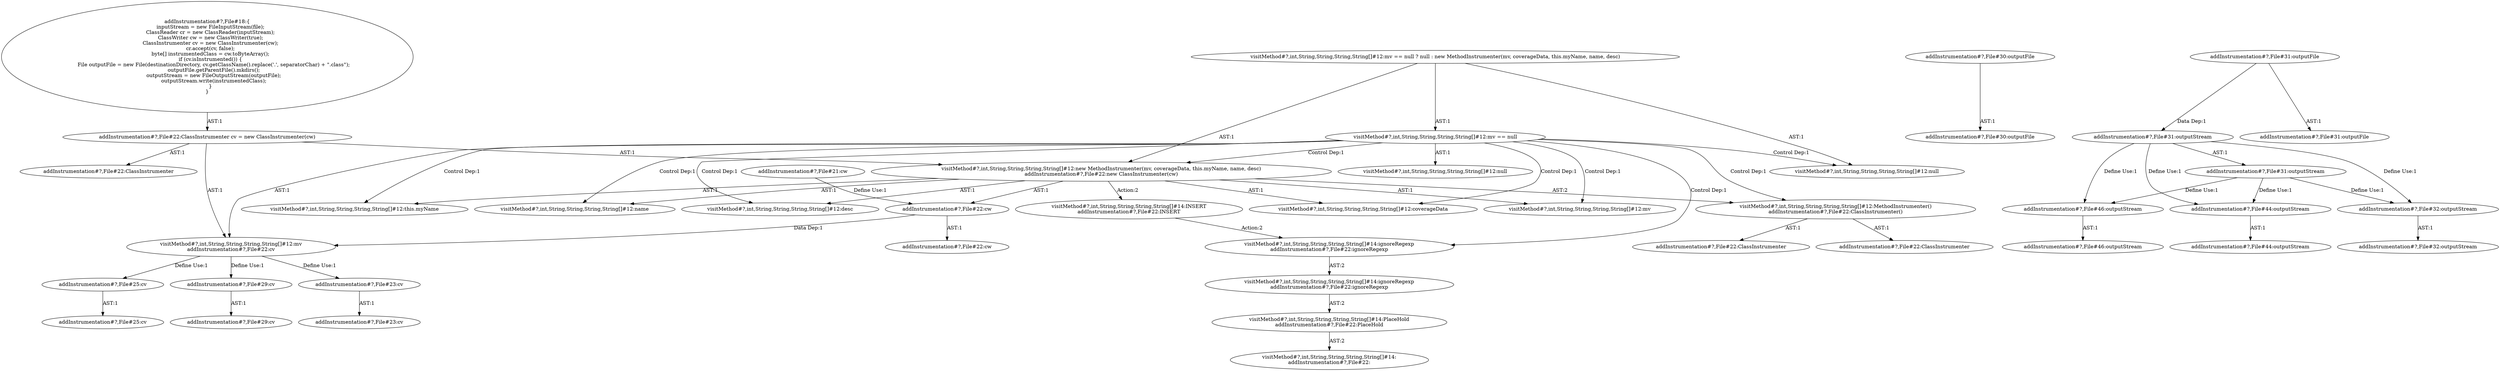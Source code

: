 digraph "Pattern" {
0 [label="visitMethod#?,int,String,String,String,String[]#14:INSERT
addInstrumentation#?,File#22:INSERT" shape=ellipse]
1 [label="visitMethod#?,int,String,String,String,String[]#12:new MethodInstrumenter(mv, coverageData, this.myName, name, desc)
addInstrumentation#?,File#22:new ClassInstrumenter(cw)" shape=ellipse]
2 [label="visitMethod#?,int,String,String,String,String[]#12:mv == null" shape=ellipse]
3 [label="visitMethod#?,int,String,String,String,String[]#12:mv == null ? null : new MethodInstrumenter(mv, coverageData, this.myName, name, desc)" shape=ellipse]
4 [label="visitMethod#?,int,String,String,String,String[]#12:mv
addInstrumentation#?,File#22:cv" shape=ellipse]
5 [label="visitMethod#?,int,String,String,String,String[]#12:null" shape=ellipse]
6 [label="visitMethod#?,int,String,String,String,String[]#12:null" shape=ellipse]
7 [label="visitMethod#?,int,String,String,String,String[]#12:MethodInstrumenter()
addInstrumentation#?,File#22:ClassInstrumenter()" shape=ellipse]
8 [label="visitMethod#?,int,String,String,String,String[]#12:mv" shape=ellipse]
9 [label="visitMethod#?,int,String,String,String,String[]#12:coverageData" shape=ellipse]
10 [label="visitMethod#?,int,String,String,String,String[]#12:this.myName" shape=ellipse]
11 [label="visitMethod#?,int,String,String,String,String[]#12:name" shape=ellipse]
12 [label="visitMethod#?,int,String,String,String,String[]#12:desc" shape=ellipse]
13 [label="visitMethod#?,int,String,String,String,String[]#14:ignoreRegexp
addInstrumentation#?,File#22:ignoreRegexp" shape=ellipse]
14 [label="visitMethod#?,int,String,String,String,String[]#14:ignoreRegexp
addInstrumentation#?,File#22:ignoreRegexp" shape=ellipse]
15 [label="visitMethod#?,int,String,String,String,String[]#14:PlaceHold
addInstrumentation#?,File#22:PlaceHold" shape=ellipse]
16 [label="visitMethod#?,int,String,String,String,String[]#14:
addInstrumentation#?,File#22:" shape=ellipse]
17 [label="addInstrumentation#?,File#23:cv" shape=ellipse]
18 [label="addInstrumentation#?,File#18:\{
    inputStream = new FileInputStream(file);
    ClassReader cr = new ClassReader(inputStream);
    ClassWriter cw = new ClassWriter(true);
    ClassInstrumenter cv = new ClassInstrumenter(cw);
    cr.accept(cv, false);
    byte[] instrumentedClass = cw.toByteArray();
    if (cv.isInstrumented()) \{
        File outputFile = new File(destinationDirectory, cv.getClassName().replace('.', separatorChar) + \".class\");
        outputFile.getParentFile().mkdirs();
        outputStream = new FileOutputStream(outputFile);
        outputStream.write(instrumentedClass);
    \}
\}" shape=ellipse]
19 [label="addInstrumentation#?,File#22:cw" shape=ellipse]
20 [label="addInstrumentation#?,File#25:cv" shape=ellipse]
21 [label="addInstrumentation#?,File#29:cv" shape=ellipse]
22 [label="addInstrumentation#?,File#30:outputFile" shape=ellipse]
23 [label="addInstrumentation#?,File#31:outputFile" shape=ellipse]
24 [label="addInstrumentation#?,File#31:outputStream" shape=ellipse]
25 [label="addInstrumentation#?,File#46:outputStream" shape=ellipse]
26 [label="addInstrumentation#?,File#32:outputStream" shape=ellipse]
27 [label="addInstrumentation#?,File#44:outputStream" shape=ellipse]
28 [label="addInstrumentation#?,File#22:ClassInstrumenter" shape=ellipse]
29 [label="addInstrumentation#?,File#22:ClassInstrumenter" shape=ellipse]
30 [label="addInstrumentation#?,File#22:ClassInstrumenter" shape=ellipse]
31 [label="addInstrumentation#?,File#30:outputFile" shape=ellipse]
32 [label="addInstrumentation#?,File#31:outputFile" shape=ellipse]
33 [label="addInstrumentation#?,File#31:outputStream" shape=ellipse]
34 [label="addInstrumentation#?,File#32:outputStream" shape=ellipse]
35 [label="addInstrumentation#?,File#44:outputStream" shape=ellipse]
36 [label="addInstrumentation#?,File#46:outputStream" shape=ellipse]
37 [label="addInstrumentation#?,File#22:ClassInstrumenter cv = new ClassInstrumenter(cw)" shape=ellipse]
38 [label="addInstrumentation#?,File#23:cv" shape=ellipse]
39 [label="addInstrumentation#?,File#25:cv" shape=ellipse]
40 [label="addInstrumentation#?,File#29:cv" shape=ellipse]
41 [label="addInstrumentation#?,File#22:cw" shape=ellipse]
42 [label="addInstrumentation#?,File#21:cw" shape=ellipse]
0 -> 13 [label="Action:2"];
1 -> 0 [label="Action:2"];
1 -> 7 [label="AST:2"];
1 -> 8 [label="AST:1"];
1 -> 9 [label="AST:1"];
1 -> 10 [label="AST:1"];
1 -> 11 [label="AST:1"];
1 -> 12 [label="AST:1"];
1 -> 19 [label="AST:1"];
2 -> 1 [label="Control Dep:1"];
2 -> 4 [label="AST:1"];
2 -> 5 [label="AST:1"];
2 -> 6 [label="Control Dep:1"];
2 -> 7 [label="Control Dep:1"];
2 -> 8 [label="Control Dep:1"];
2 -> 9 [label="Control Dep:1"];
2 -> 10 [label="Control Dep:1"];
2 -> 11 [label="Control Dep:1"];
2 -> 12 [label="Control Dep:1"];
2 -> 13 [label="Control Dep:1"];
3 -> 1 [label="AST:1"];
3 -> 2 [label="AST:1"];
3 -> 6 [label="AST:1"];
4 -> 17 [label="Define Use:1"];
4 -> 20 [label="Define Use:1"];
4 -> 21 [label="Define Use:1"];
7 -> 29 [label="AST:1"];
7 -> 30 [label="AST:1"];
13 -> 14 [label="AST:2"];
14 -> 15 [label="AST:2"];
15 -> 16 [label="AST:2"];
17 -> 38 [label="AST:1"];
18 -> 37 [label="AST:1"];
19 -> 41 [label="AST:1"];
19 -> 4 [label="Data Dep:1"];
20 -> 39 [label="AST:1"];
21 -> 40 [label="AST:1"];
22 -> 31 [label="AST:1"];
23 -> 32 [label="AST:1"];
23 -> 24 [label="Data Dep:1"];
24 -> 33 [label="AST:1"];
24 -> 26 [label="Define Use:1"];
24 -> 27 [label="Define Use:1"];
24 -> 25 [label="Define Use:1"];
25 -> 36 [label="AST:1"];
26 -> 34 [label="AST:1"];
27 -> 35 [label="AST:1"];
33 -> 25 [label="Define Use:1"];
33 -> 26 [label="Define Use:1"];
33 -> 27 [label="Define Use:1"];
37 -> 28 [label="AST:1"];
37 -> 4 [label="AST:1"];
37 -> 1 [label="AST:1"];
42 -> 19 [label="Define Use:1"];
}